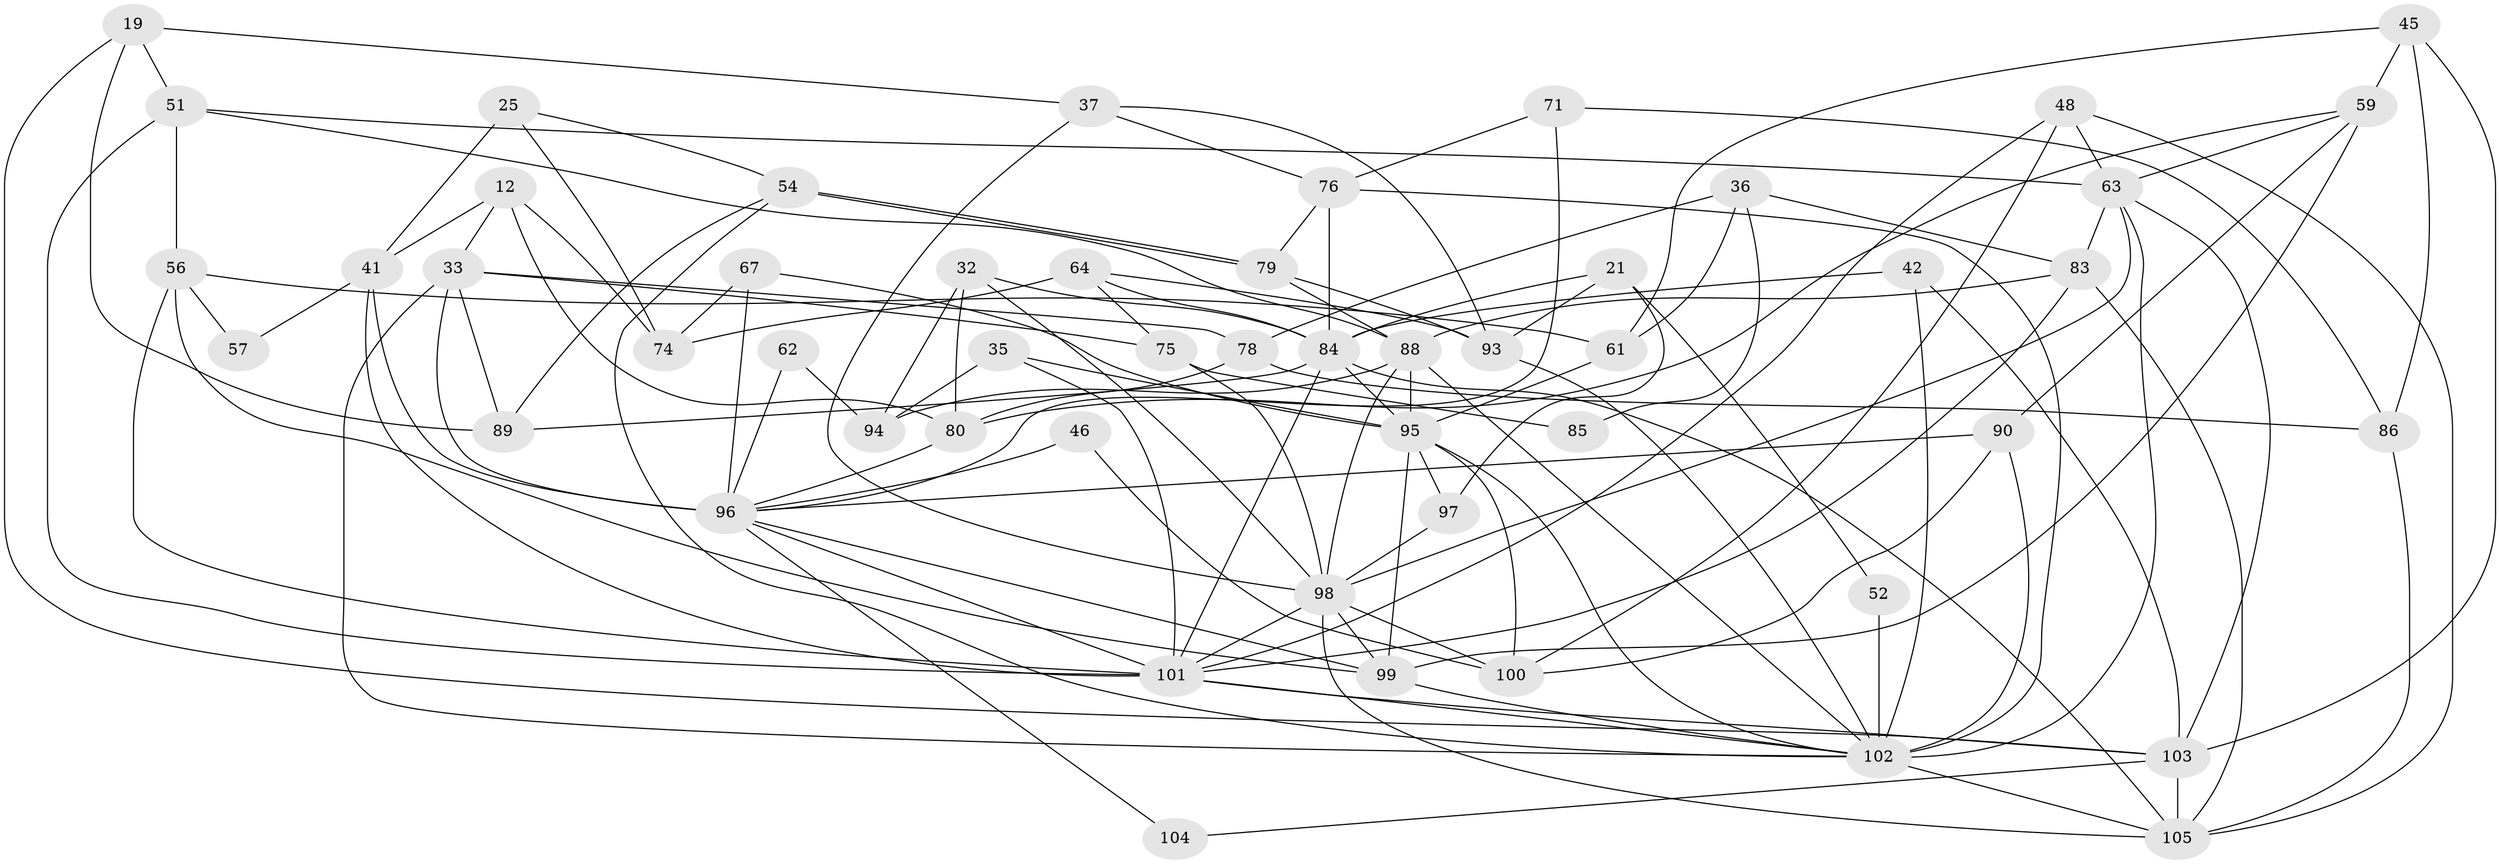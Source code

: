 // original degree distribution, {4: 0.37142857142857144, 2: 0.11428571428571428, 3: 0.21904761904761905, 7: 0.0380952380952381, 5: 0.2, 6: 0.047619047619047616, 8: 0.009523809523809525}
// Generated by graph-tools (version 1.1) at 2025/54/03/04/25 21:54:15]
// undirected, 52 vertices, 128 edges
graph export_dot {
graph [start="1"]
  node [color=gray90,style=filled];
  12;
  19;
  21 [super="+4"];
  25;
  32;
  33 [super="+8"];
  35;
  36 [super="+26"];
  37;
  41 [super="+14"];
  42;
  45;
  46;
  48;
  51 [super="+27"];
  52;
  54;
  56;
  57;
  59;
  61 [super="+23"];
  62 [super="+44"];
  63 [super="+53"];
  64 [super="+22"];
  67;
  71;
  74 [super="+29"];
  75 [super="+15"];
  76 [super="+9+69"];
  78;
  79;
  80 [super="+39"];
  83 [super="+73"];
  84 [super="+28+68"];
  85;
  86;
  88 [super="+11+38"];
  89;
  90;
  93 [super="+17"];
  94;
  95 [super="+24+82"];
  96 [super="+7+91"];
  97;
  98 [super="+50"];
  99 [super="+6"];
  100 [super="+2"];
  101 [super="+87+81"];
  102 [super="+77+20+92"];
  103 [super="+5+49"];
  104;
  105 [super="+58+72"];
  12 -- 80;
  12 -- 74;
  12 -- 41;
  12 -- 33;
  19 -- 89;
  19 -- 37;
  19 -- 51;
  19 -- 103;
  21 -- 97;
  21 -- 52;
  21 -- 93;
  21 -- 84 [weight=2];
  25 -- 54;
  25 -- 41 [weight=2];
  25 -- 74;
  32 -- 94;
  32 -- 80;
  32 -- 98;
  32 -- 84;
  33 -- 75 [weight=2];
  33 -- 78;
  33 -- 89;
  33 -- 102;
  33 -- 96 [weight=3];
  35 -- 94;
  35 -- 101;
  35 -- 95;
  36 -- 83;
  36 -- 61 [weight=2];
  36 -- 85;
  36 -- 78;
  37 -- 93;
  37 -- 76;
  37 -- 98;
  41 -- 96;
  41 -- 57;
  41 -- 101;
  42 -- 103;
  42 -- 84;
  42 -- 102;
  45 -- 59;
  45 -- 86;
  45 -- 103;
  45 -- 61;
  46 -- 100;
  46 -- 96;
  48 -- 101 [weight=2];
  48 -- 100;
  48 -- 105 [weight=2];
  48 -- 63;
  51 -- 63 [weight=2];
  51 -- 56;
  51 -- 88;
  51 -- 101 [weight=2];
  52 -- 102;
  54 -- 79;
  54 -- 79;
  54 -- 89;
  54 -- 102;
  56 -- 99 [weight=2];
  56 -- 57;
  56 -- 61;
  56 -- 101;
  59 -- 63;
  59 -- 90;
  59 -- 80;
  59 -- 99;
  61 -- 95 [weight=2];
  62 -- 94 [weight=2];
  62 -- 96;
  63 -- 83 [weight=2];
  63 -- 98 [weight=2];
  63 -- 102;
  63 -- 103;
  64 -- 74;
  64 -- 75;
  64 -- 93 [weight=2];
  64 -- 84;
  67 -- 95;
  67 -- 74 [weight=2];
  67 -- 96;
  71 -- 76;
  71 -- 96;
  71 -- 86;
  75 -- 98 [weight=2];
  75 -- 85;
  76 -- 84 [weight=3];
  76 -- 79;
  76 -- 102 [weight=2];
  78 -- 86;
  78 -- 80;
  79 -- 88;
  79 -- 93;
  80 -- 96;
  83 -- 105;
  83 -- 101;
  83 -- 88 [weight=2];
  84 -- 101 [weight=3];
  84 -- 105;
  84 -- 89;
  84 -- 95;
  86 -- 105;
  88 -- 94;
  88 -- 98;
  88 -- 102;
  88 -- 95;
  90 -- 102;
  90 -- 100;
  90 -- 96;
  93 -- 102;
  95 -- 97;
  95 -- 102;
  95 -- 100;
  95 -- 99;
  96 -- 99;
  96 -- 101;
  96 -- 104;
  97 -- 98;
  98 -- 99;
  98 -- 100;
  98 -- 101;
  98 -- 105;
  99 -- 102;
  101 -- 103 [weight=2];
  101 -- 102;
  102 -- 105 [weight=2];
  103 -- 104;
  103 -- 105;
}

